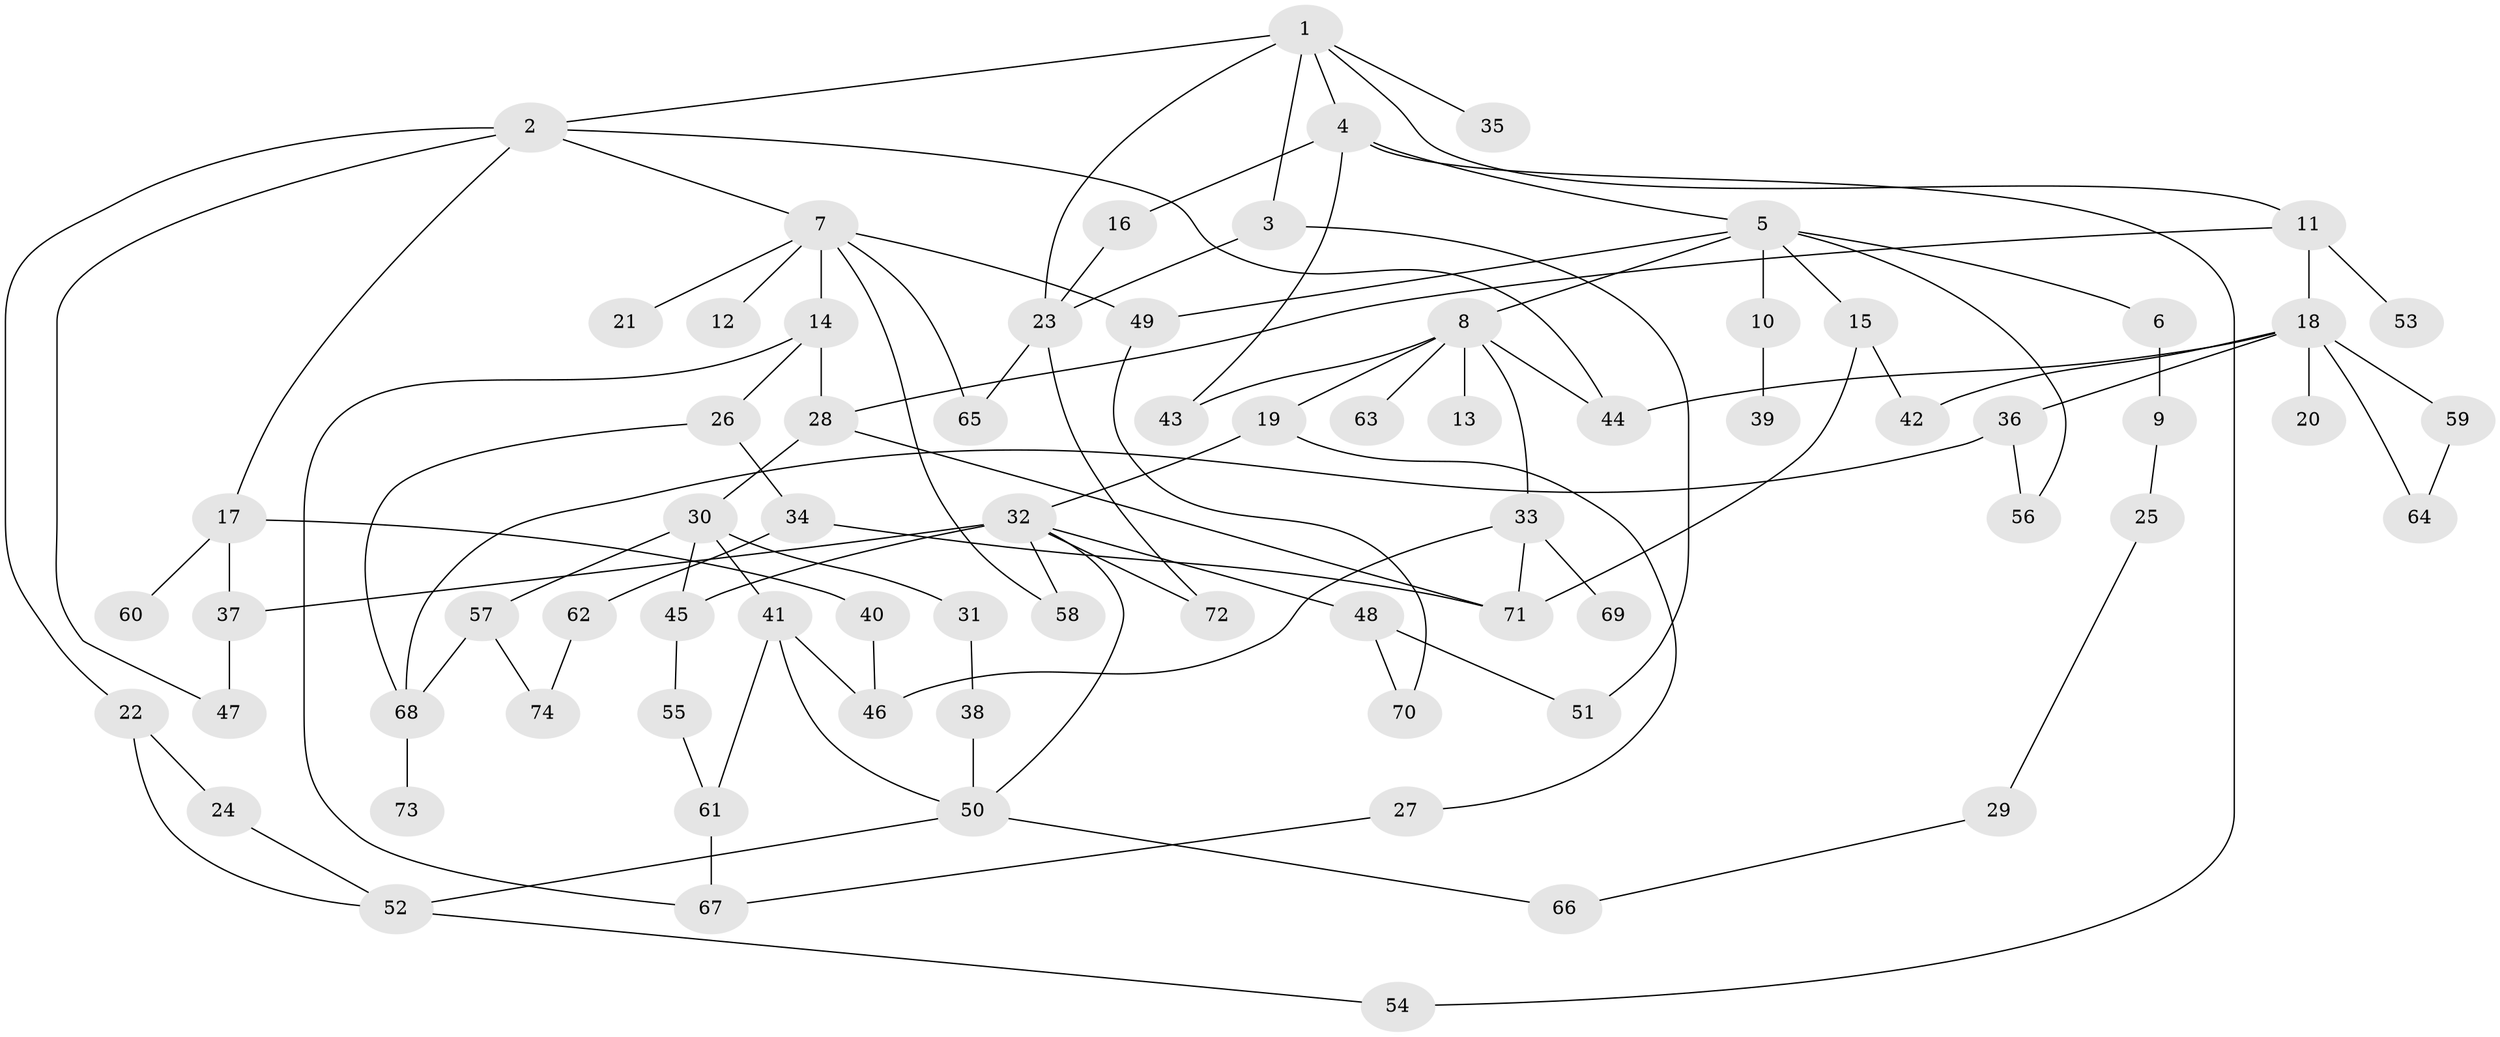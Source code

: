 // coarse degree distribution, {7: 0.0967741935483871, 6: 0.0967741935483871, 3: 0.3225806451612903, 10: 0.03225806451612903, 2: 0.12903225806451613, 1: 0.16129032258064516, 4: 0.0967741935483871, 5: 0.06451612903225806}
// Generated by graph-tools (version 1.1) at 2025/48/03/04/25 22:48:58]
// undirected, 74 vertices, 108 edges
graph export_dot {
  node [color=gray90,style=filled];
  1;
  2;
  3;
  4;
  5;
  6;
  7;
  8;
  9;
  10;
  11;
  12;
  13;
  14;
  15;
  16;
  17;
  18;
  19;
  20;
  21;
  22;
  23;
  24;
  25;
  26;
  27;
  28;
  29;
  30;
  31;
  32;
  33;
  34;
  35;
  36;
  37;
  38;
  39;
  40;
  41;
  42;
  43;
  44;
  45;
  46;
  47;
  48;
  49;
  50;
  51;
  52;
  53;
  54;
  55;
  56;
  57;
  58;
  59;
  60;
  61;
  62;
  63;
  64;
  65;
  66;
  67;
  68;
  69;
  70;
  71;
  72;
  73;
  74;
  1 -- 2;
  1 -- 3;
  1 -- 4;
  1 -- 11;
  1 -- 35;
  1 -- 23;
  2 -- 7;
  2 -- 17;
  2 -- 22;
  2 -- 47;
  2 -- 44;
  3 -- 51;
  3 -- 23;
  4 -- 5;
  4 -- 16;
  4 -- 43;
  4 -- 54;
  5 -- 6;
  5 -- 8;
  5 -- 10;
  5 -- 15;
  5 -- 49;
  5 -- 56;
  6 -- 9;
  7 -- 12;
  7 -- 14;
  7 -- 21;
  7 -- 49;
  7 -- 58;
  7 -- 65;
  8 -- 13;
  8 -- 19;
  8 -- 33;
  8 -- 43;
  8 -- 44;
  8 -- 63;
  9 -- 25;
  10 -- 39;
  11 -- 18;
  11 -- 28;
  11 -- 53;
  14 -- 26;
  14 -- 28;
  14 -- 67;
  15 -- 42;
  15 -- 71;
  16 -- 23;
  17 -- 40;
  17 -- 60;
  17 -- 37;
  18 -- 20;
  18 -- 36;
  18 -- 42;
  18 -- 59;
  18 -- 44;
  18 -- 64;
  19 -- 27;
  19 -- 32;
  22 -- 24;
  22 -- 52;
  23 -- 65;
  23 -- 72;
  24 -- 52;
  25 -- 29;
  26 -- 34;
  26 -- 68;
  27 -- 67;
  28 -- 30;
  28 -- 71;
  29 -- 66;
  30 -- 31;
  30 -- 41;
  30 -- 57;
  30 -- 45;
  31 -- 38;
  32 -- 37;
  32 -- 45;
  32 -- 48;
  32 -- 50;
  32 -- 58;
  32 -- 72;
  33 -- 46;
  33 -- 69;
  33 -- 71;
  34 -- 62;
  34 -- 71;
  36 -- 56;
  36 -- 68;
  37 -- 47;
  38 -- 50;
  40 -- 46;
  41 -- 50;
  41 -- 46;
  41 -- 61;
  45 -- 55;
  48 -- 51;
  48 -- 70;
  49 -- 70;
  50 -- 52;
  50 -- 66;
  52 -- 54;
  55 -- 61;
  57 -- 68;
  57 -- 74;
  59 -- 64;
  61 -- 67;
  62 -- 74;
  68 -- 73;
}
